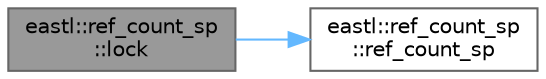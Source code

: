 digraph "eastl::ref_count_sp::lock"
{
 // LATEX_PDF_SIZE
  bgcolor="transparent";
  edge [fontname=Helvetica,fontsize=10,labelfontname=Helvetica,labelfontsize=10];
  node [fontname=Helvetica,fontsize=10,shape=box,height=0.2,width=0.4];
  rankdir="LR";
  Node1 [id="Node000001",label="eastl::ref_count_sp\l::lock",height=0.2,width=0.4,color="gray40", fillcolor="grey60", style="filled", fontcolor="black",tooltip=" "];
  Node1 -> Node2 [id="edge2_Node000001_Node000002",color="steelblue1",style="solid",tooltip=" "];
  Node2 [id="Node000002",label="eastl::ref_count_sp\l::ref_count_sp",height=0.2,width=0.4,color="grey40", fillcolor="white", style="filled",URL="$structeastl_1_1ref__count__sp.html#abf8fd436194b731a1c8bf1b7de56e270",tooltip="Reference count on contained pointer plus this ref_count_sp object itself. Starts as 1 by default."];
}
